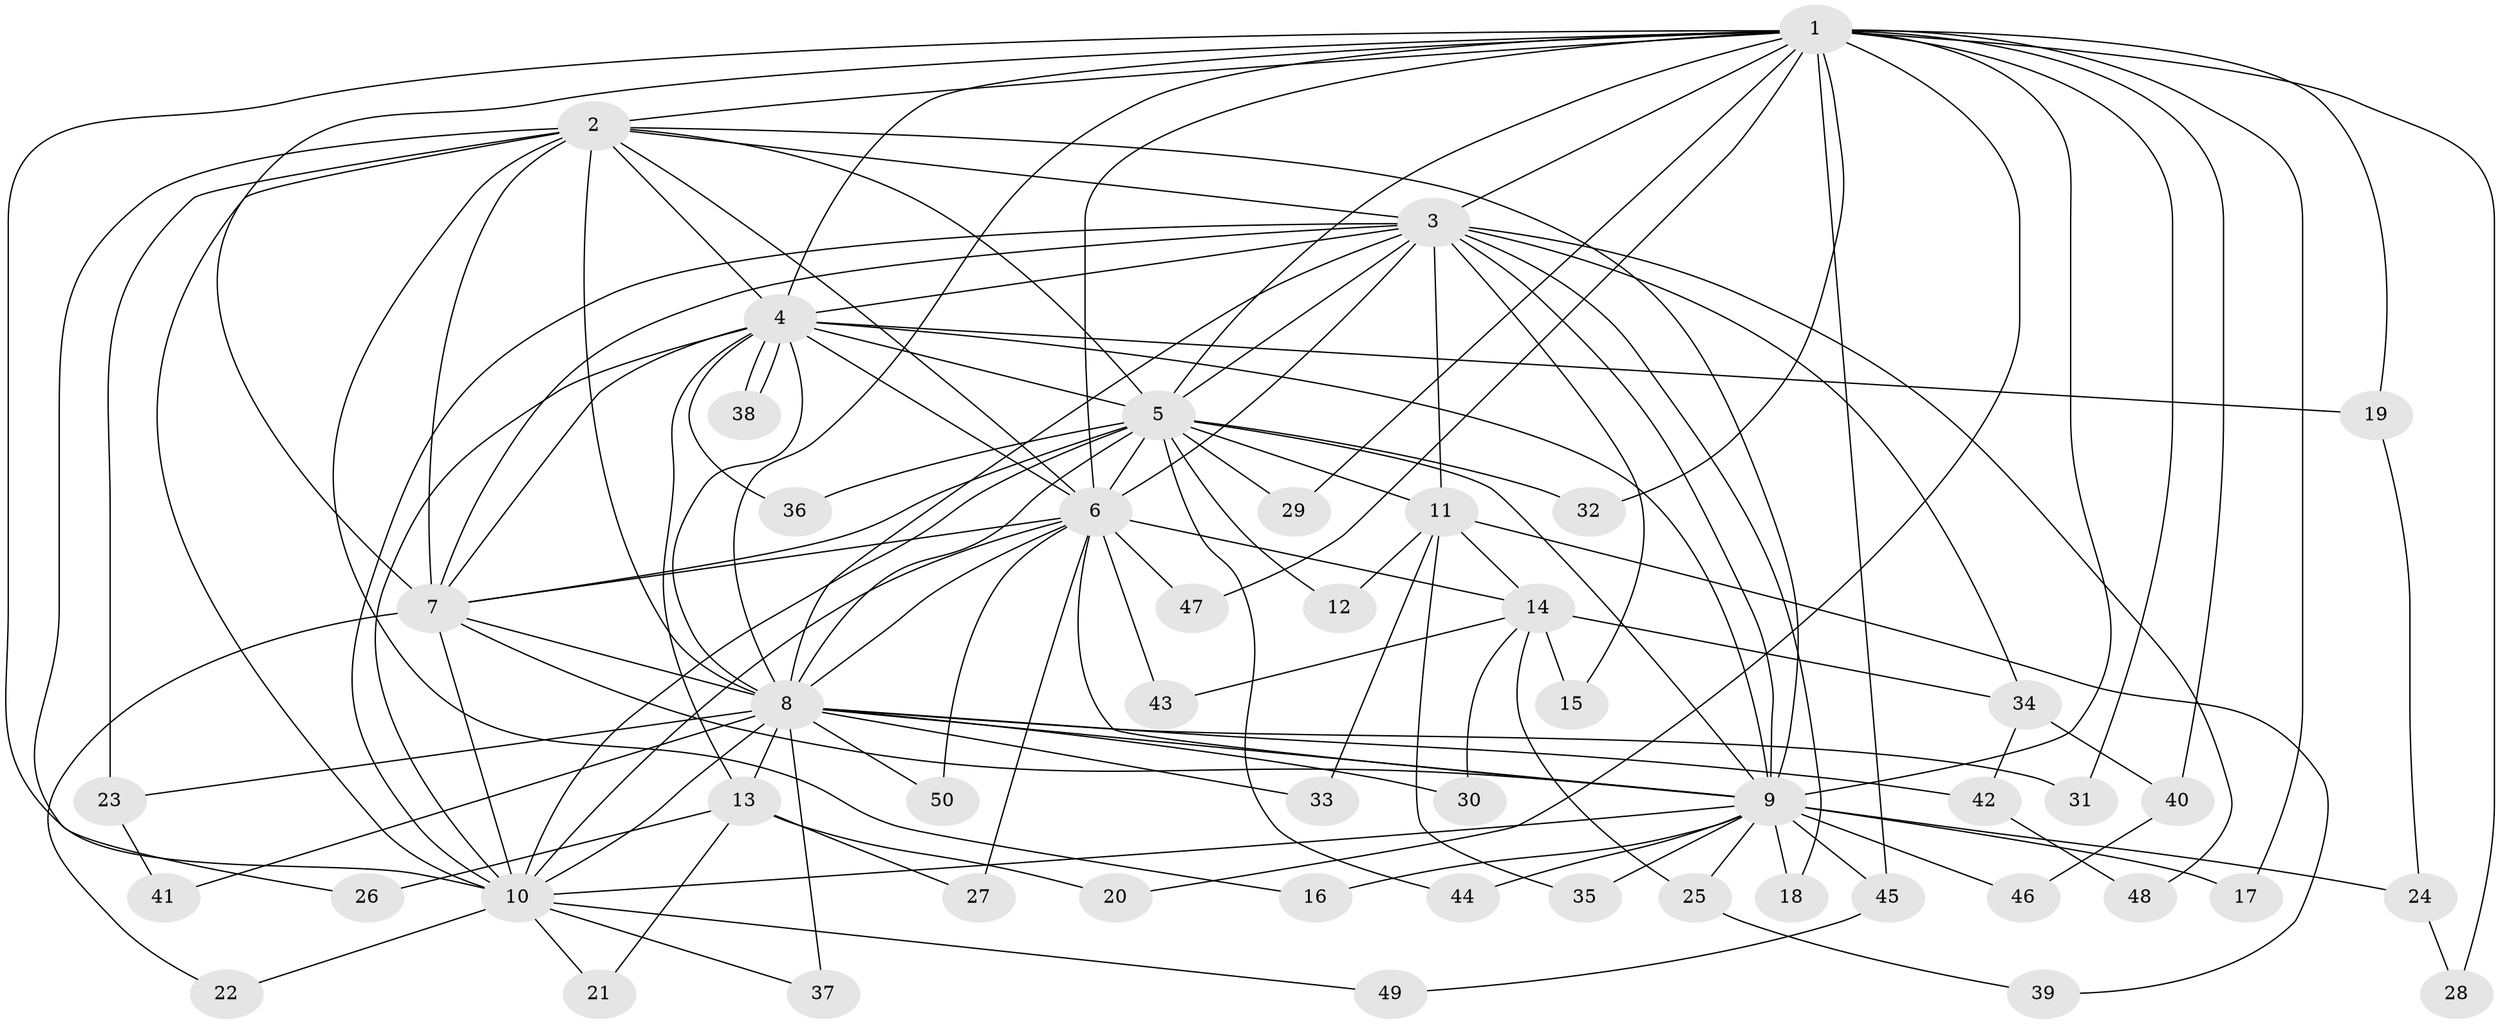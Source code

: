 // coarse degree distribution, {9: 0.05, 12: 0.05, 8: 0.05, 11: 0.1, 7: 0.05, 5: 0.1, 2: 0.5, 1: 0.05, 3: 0.05}
// Generated by graph-tools (version 1.1) at 2025/17/03/04/25 18:17:55]
// undirected, 50 vertices, 125 edges
graph export_dot {
graph [start="1"]
  node [color=gray90,style=filled];
  1;
  2;
  3;
  4;
  5;
  6;
  7;
  8;
  9;
  10;
  11;
  12;
  13;
  14;
  15;
  16;
  17;
  18;
  19;
  20;
  21;
  22;
  23;
  24;
  25;
  26;
  27;
  28;
  29;
  30;
  31;
  32;
  33;
  34;
  35;
  36;
  37;
  38;
  39;
  40;
  41;
  42;
  43;
  44;
  45;
  46;
  47;
  48;
  49;
  50;
  1 -- 2;
  1 -- 3;
  1 -- 4;
  1 -- 5;
  1 -- 6;
  1 -- 7;
  1 -- 8;
  1 -- 9;
  1 -- 10;
  1 -- 17;
  1 -- 19;
  1 -- 20;
  1 -- 28;
  1 -- 29;
  1 -- 31;
  1 -- 32;
  1 -- 40;
  1 -- 45;
  1 -- 47;
  2 -- 3;
  2 -- 4;
  2 -- 5;
  2 -- 6;
  2 -- 7;
  2 -- 8;
  2 -- 9;
  2 -- 10;
  2 -- 16;
  2 -- 23;
  2 -- 26;
  3 -- 4;
  3 -- 5;
  3 -- 6;
  3 -- 7;
  3 -- 8;
  3 -- 9;
  3 -- 10;
  3 -- 11;
  3 -- 15;
  3 -- 18;
  3 -- 34;
  3 -- 48;
  4 -- 5;
  4 -- 6;
  4 -- 7;
  4 -- 8;
  4 -- 9;
  4 -- 10;
  4 -- 13;
  4 -- 19;
  4 -- 36;
  4 -- 38;
  4 -- 38;
  5 -- 6;
  5 -- 7;
  5 -- 8;
  5 -- 9;
  5 -- 10;
  5 -- 11;
  5 -- 12;
  5 -- 29;
  5 -- 32;
  5 -- 36;
  5 -- 44;
  6 -- 7;
  6 -- 8;
  6 -- 9;
  6 -- 10;
  6 -- 14;
  6 -- 27;
  6 -- 43;
  6 -- 47;
  6 -- 50;
  7 -- 8;
  7 -- 9;
  7 -- 10;
  7 -- 22;
  8 -- 9;
  8 -- 10;
  8 -- 13;
  8 -- 23;
  8 -- 30;
  8 -- 31;
  8 -- 33;
  8 -- 37;
  8 -- 41;
  8 -- 42;
  8 -- 50;
  9 -- 10;
  9 -- 16;
  9 -- 17;
  9 -- 18;
  9 -- 24;
  9 -- 25;
  9 -- 35;
  9 -- 44;
  9 -- 45;
  9 -- 46;
  10 -- 21;
  10 -- 22;
  10 -- 37;
  10 -- 49;
  11 -- 12;
  11 -- 14;
  11 -- 33;
  11 -- 35;
  11 -- 39;
  13 -- 20;
  13 -- 21;
  13 -- 26;
  13 -- 27;
  14 -- 15;
  14 -- 25;
  14 -- 30;
  14 -- 34;
  14 -- 43;
  19 -- 24;
  23 -- 41;
  24 -- 28;
  25 -- 39;
  34 -- 40;
  34 -- 42;
  40 -- 46;
  42 -- 48;
  45 -- 49;
}
